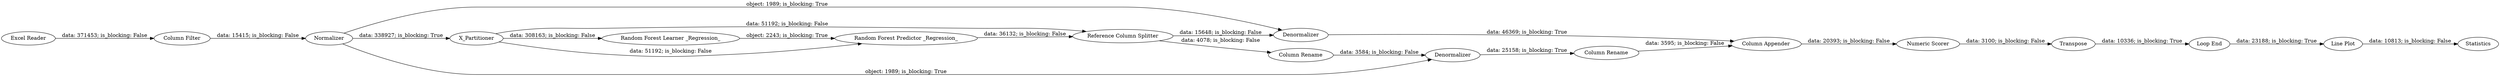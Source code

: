 digraph {
	"-5861621842033116156_82" [label="Random Forest Learner _Regression_"]
	"-5861621842033116156_81" [label=X_Partitioner]
	"-5861621842033116156_33" [label="Numeric Scorer"]
	"-5861621842033116156_83" [label="Random Forest Predictor _Regression_"]
	"-5861621842033116156_23" [label="Column Filter"]
	"-5861621842033116156_29" [label=Denormalizer]
	"-5861621842033116156_28" [label=Denormalizer]
	"-5861621842033116156_59" [label=Transpose]
	"-5861621842033116156_34" [label="Excel Reader"]
	"-5861621842033116156_85" [label="Line Plot"]
	"-5861621842033116156_30" [label="Column Rename"]
	"-5861621842033116156_72" [label="Loop End"]
	"-5861621842033116156_80" [label=Statistics]
	"-5861621842033116156_27" [label="Reference Column Splitter"]
	"-5861621842033116156_31" [label="Column Rename"]
	"-5861621842033116156_26" [label=Normalizer]
	"-5861621842033116156_32" [label="Column Appender"]
	"-5861621842033116156_30" -> "-5861621842033116156_29" [label="data: 3584; is_blocking: False"]
	"-5861621842033116156_81" -> "-5861621842033116156_83" [label="data: 51192; is_blocking: False"]
	"-5861621842033116156_32" -> "-5861621842033116156_33" [label="data: 20393; is_blocking: False"]
	"-5861621842033116156_72" -> "-5861621842033116156_85" [label="data: 23188; is_blocking: True"]
	"-5861621842033116156_81" -> "-5861621842033116156_27" [label="data: 51192; is_blocking: False"]
	"-5861621842033116156_27" -> "-5861621842033116156_28" [label="data: 15648; is_blocking: False"]
	"-5861621842033116156_26" -> "-5861621842033116156_81" [label="data: 338927; is_blocking: True"]
	"-5861621842033116156_83" -> "-5861621842033116156_27" [label="data: 36132; is_blocking: False"]
	"-5861621842033116156_81" -> "-5861621842033116156_82" [label="data: 308163; is_blocking: False"]
	"-5861621842033116156_26" -> "-5861621842033116156_28" [label="object: 1989; is_blocking: True"]
	"-5861621842033116156_27" -> "-5861621842033116156_30" [label="data: 4078; is_blocking: False"]
	"-5861621842033116156_85" -> "-5861621842033116156_80" [label="data: 10813; is_blocking: False"]
	"-5861621842033116156_26" -> "-5861621842033116156_29" [label="object: 1989; is_blocking: True"]
	"-5861621842033116156_33" -> "-5861621842033116156_59" [label="data: 3100; is_blocking: False"]
	"-5861621842033116156_82" -> "-5861621842033116156_83" [label="object: 2243; is_blocking: True"]
	"-5861621842033116156_28" -> "-5861621842033116156_32" [label="data: 46369; is_blocking: True"]
	"-5861621842033116156_59" -> "-5861621842033116156_72" [label="data: 10336; is_blocking: True"]
	"-5861621842033116156_29" -> "-5861621842033116156_31" [label="data: 25158; is_blocking: True"]
	"-5861621842033116156_34" -> "-5861621842033116156_23" [label="data: 371453; is_blocking: False"]
	"-5861621842033116156_23" -> "-5861621842033116156_26" [label="data: 15415; is_blocking: False"]
	"-5861621842033116156_31" -> "-5861621842033116156_32" [label="data: 3595; is_blocking: False"]
	rankdir=LR
}

